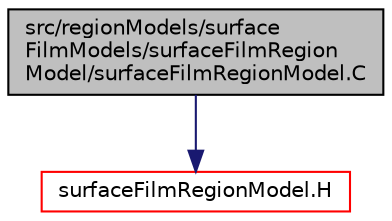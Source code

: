 digraph "src/regionModels/surfaceFilmModels/surfaceFilmRegionModel/surfaceFilmRegionModel.C"
{
  bgcolor="transparent";
  edge [fontname="Helvetica",fontsize="10",labelfontname="Helvetica",labelfontsize="10"];
  node [fontname="Helvetica",fontsize="10",shape=record];
  Node1 [label="src/regionModels/surface\lFilmModels/surfaceFilmRegion\lModel/surfaceFilmRegionModel.C",height=0.2,width=0.4,color="black", fillcolor="grey75", style="filled" fontcolor="black"];
  Node1 -> Node2 [color="midnightblue",fontsize="10",style="solid",fontname="Helvetica"];
  Node2 [label="surfaceFilmRegionModel.H",height=0.2,width=0.4,color="red",URL="$surfaceFilmRegionModel_8H.html"];
}
